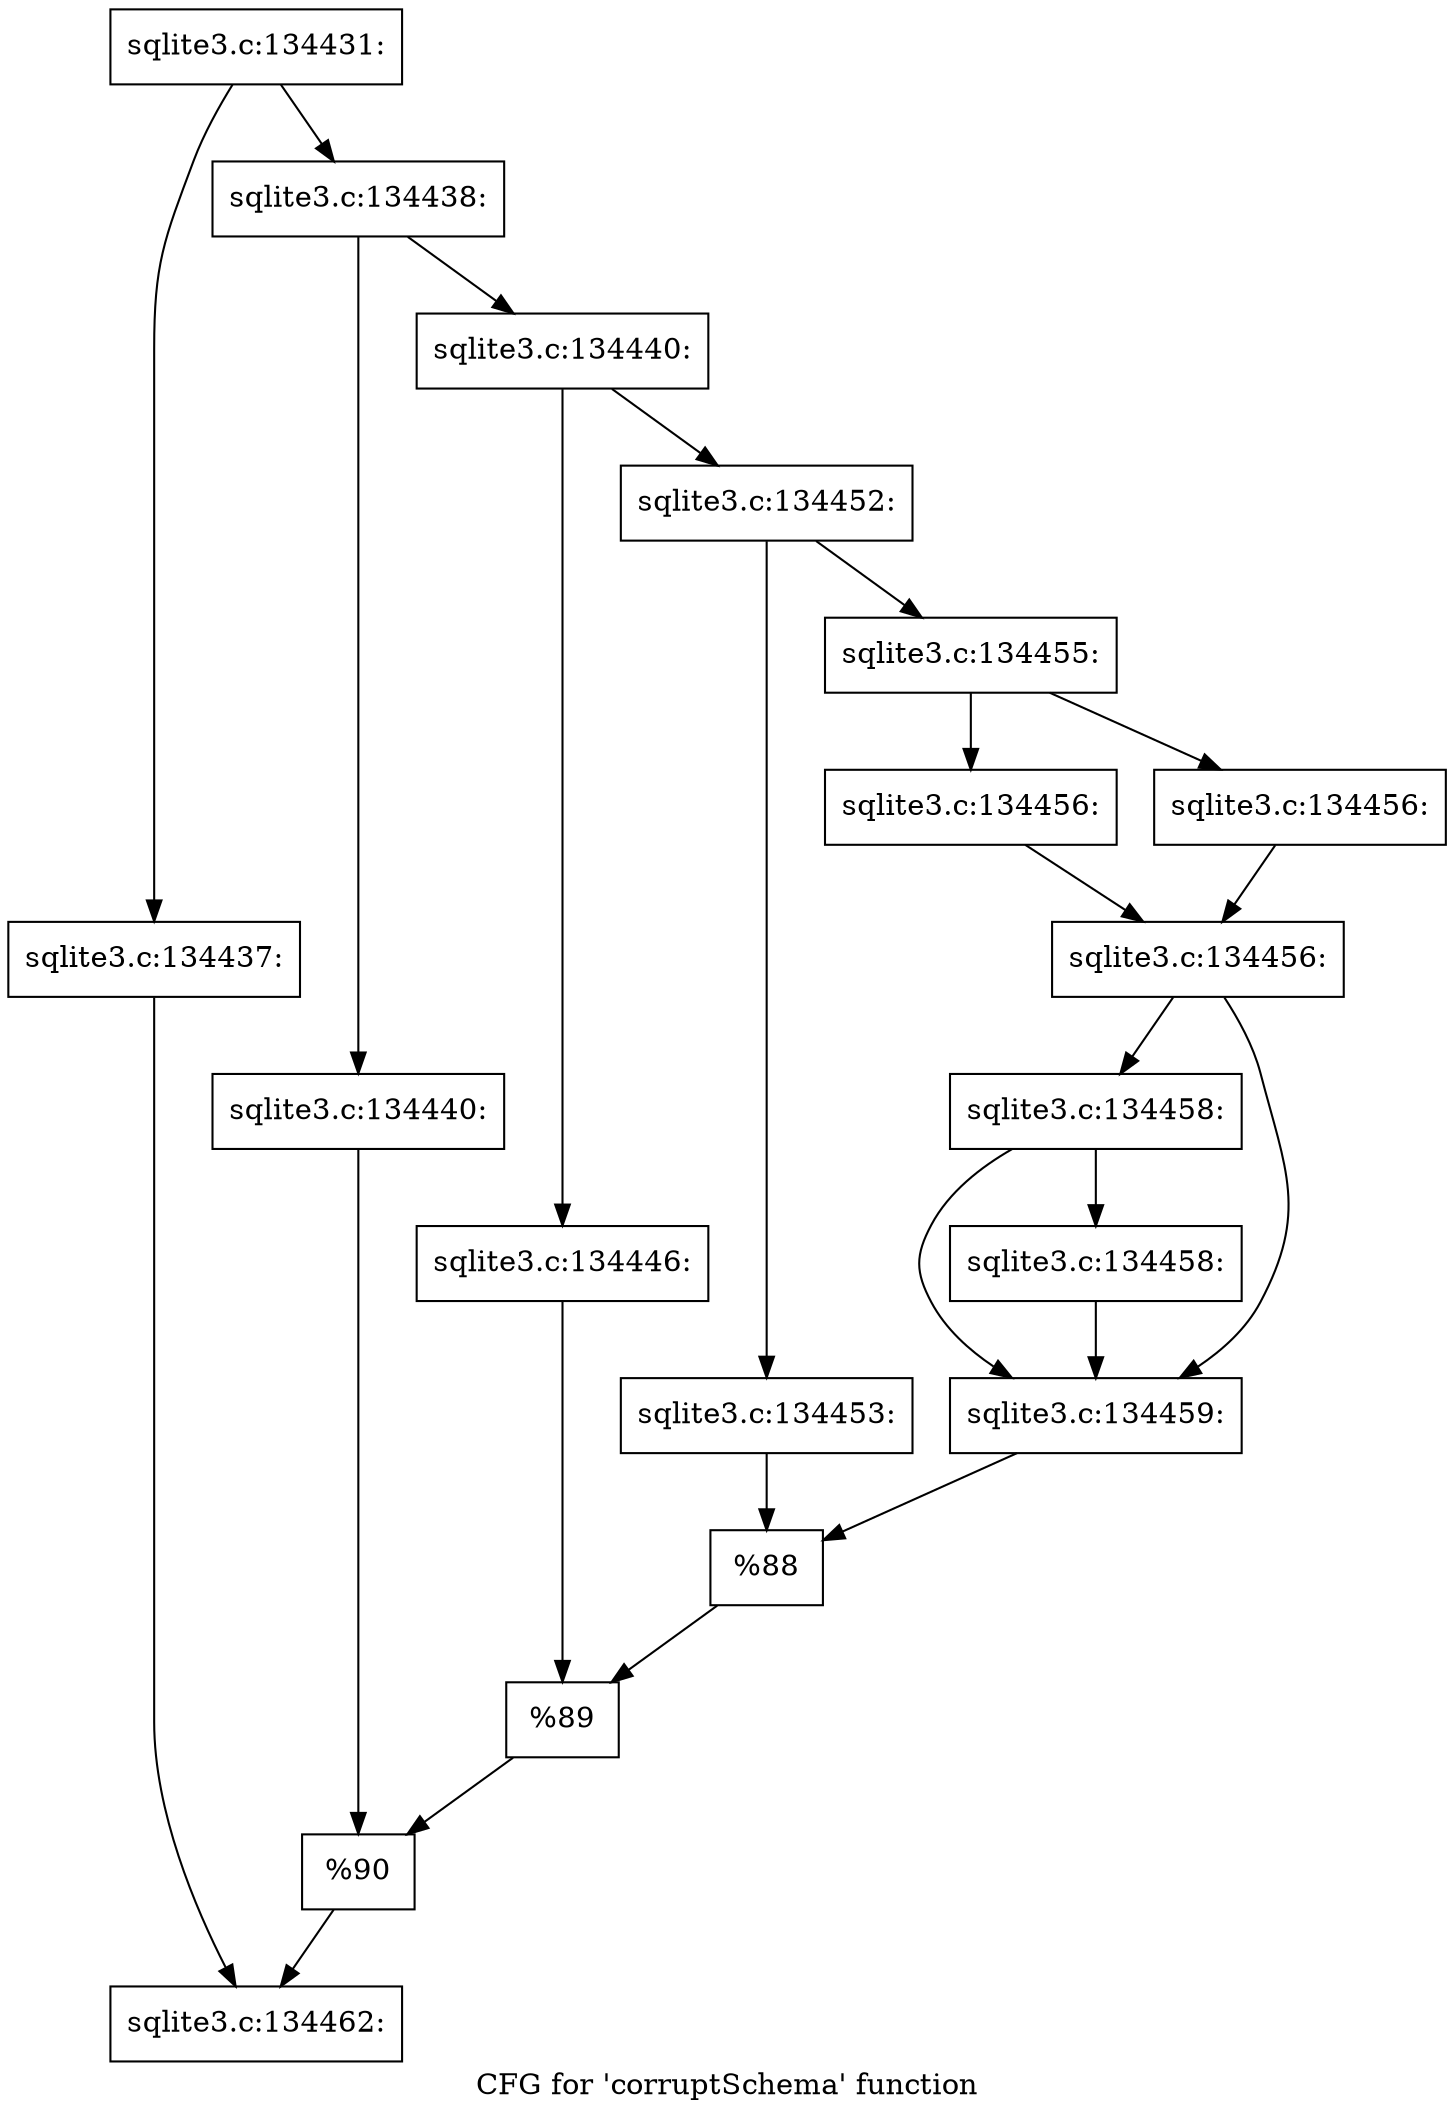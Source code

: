 digraph "CFG for 'corruptSchema' function" {
	label="CFG for 'corruptSchema' function";

	Node0x55c0f8382760 [shape=record,label="{sqlite3.c:134431:}"];
	Node0x55c0f8382760 -> Node0x55c0f8384570;
	Node0x55c0f8382760 -> Node0x55c0f8384610;
	Node0x55c0f8384570 [shape=record,label="{sqlite3.c:134437:}"];
	Node0x55c0f8384570 -> Node0x55c0f83845c0;
	Node0x55c0f8384610 [shape=record,label="{sqlite3.c:134438:}"];
	Node0x55c0f8384610 -> Node0x55c0f8384e00;
	Node0x55c0f8384610 -> Node0x55c0f8384ea0;
	Node0x55c0f8384e00 [shape=record,label="{sqlite3.c:134440:}"];
	Node0x55c0f8384e00 -> Node0x55c0f8384e50;
	Node0x55c0f8384ea0 [shape=record,label="{sqlite3.c:134440:}"];
	Node0x55c0f8384ea0 -> Node0x55c0f83855b0;
	Node0x55c0f8384ea0 -> Node0x55c0f8385650;
	Node0x55c0f83855b0 [shape=record,label="{sqlite3.c:134446:}"];
	Node0x55c0f83855b0 -> Node0x55c0f8385600;
	Node0x55c0f8385650 [shape=record,label="{sqlite3.c:134452:}"];
	Node0x55c0f8385650 -> Node0x55c0f8387010;
	Node0x55c0f8385650 -> Node0x55c0f8387730;
	Node0x55c0f8387010 [shape=record,label="{sqlite3.c:134453:}"];
	Node0x55c0f8387010 -> Node0x55c0f83876e0;
	Node0x55c0f8387730 [shape=record,label="{sqlite3.c:134455:}"];
	Node0x55c0f8387730 -> Node0x55c0f83886c0;
	Node0x55c0f8387730 -> Node0x55c0f8388710;
	Node0x55c0f83886c0 [shape=record,label="{sqlite3.c:134456:}"];
	Node0x55c0f83886c0 -> Node0x55c0f8388760;
	Node0x55c0f8388710 [shape=record,label="{sqlite3.c:134456:}"];
	Node0x55c0f8388710 -> Node0x55c0f8388760;
	Node0x55c0f8388760 [shape=record,label="{sqlite3.c:134456:}"];
	Node0x55c0f8388760 -> Node0x55c0f83895c0;
	Node0x55c0f8388760 -> Node0x55c0f8389570;
	Node0x55c0f83895c0 [shape=record,label="{sqlite3.c:134458:}"];
	Node0x55c0f83895c0 -> Node0x55c0f8389520;
	Node0x55c0f83895c0 -> Node0x55c0f8389570;
	Node0x55c0f8389520 [shape=record,label="{sqlite3.c:134458:}"];
	Node0x55c0f8389520 -> Node0x55c0f8389570;
	Node0x55c0f8389570 [shape=record,label="{sqlite3.c:134459:}"];
	Node0x55c0f8389570 -> Node0x55c0f83876e0;
	Node0x55c0f83876e0 [shape=record,label="{%88}"];
	Node0x55c0f83876e0 -> Node0x55c0f8385600;
	Node0x55c0f8385600 [shape=record,label="{%89}"];
	Node0x55c0f8385600 -> Node0x55c0f8384e50;
	Node0x55c0f8384e50 [shape=record,label="{%90}"];
	Node0x55c0f8384e50 -> Node0x55c0f83845c0;
	Node0x55c0f83845c0 [shape=record,label="{sqlite3.c:134462:}"];
}
